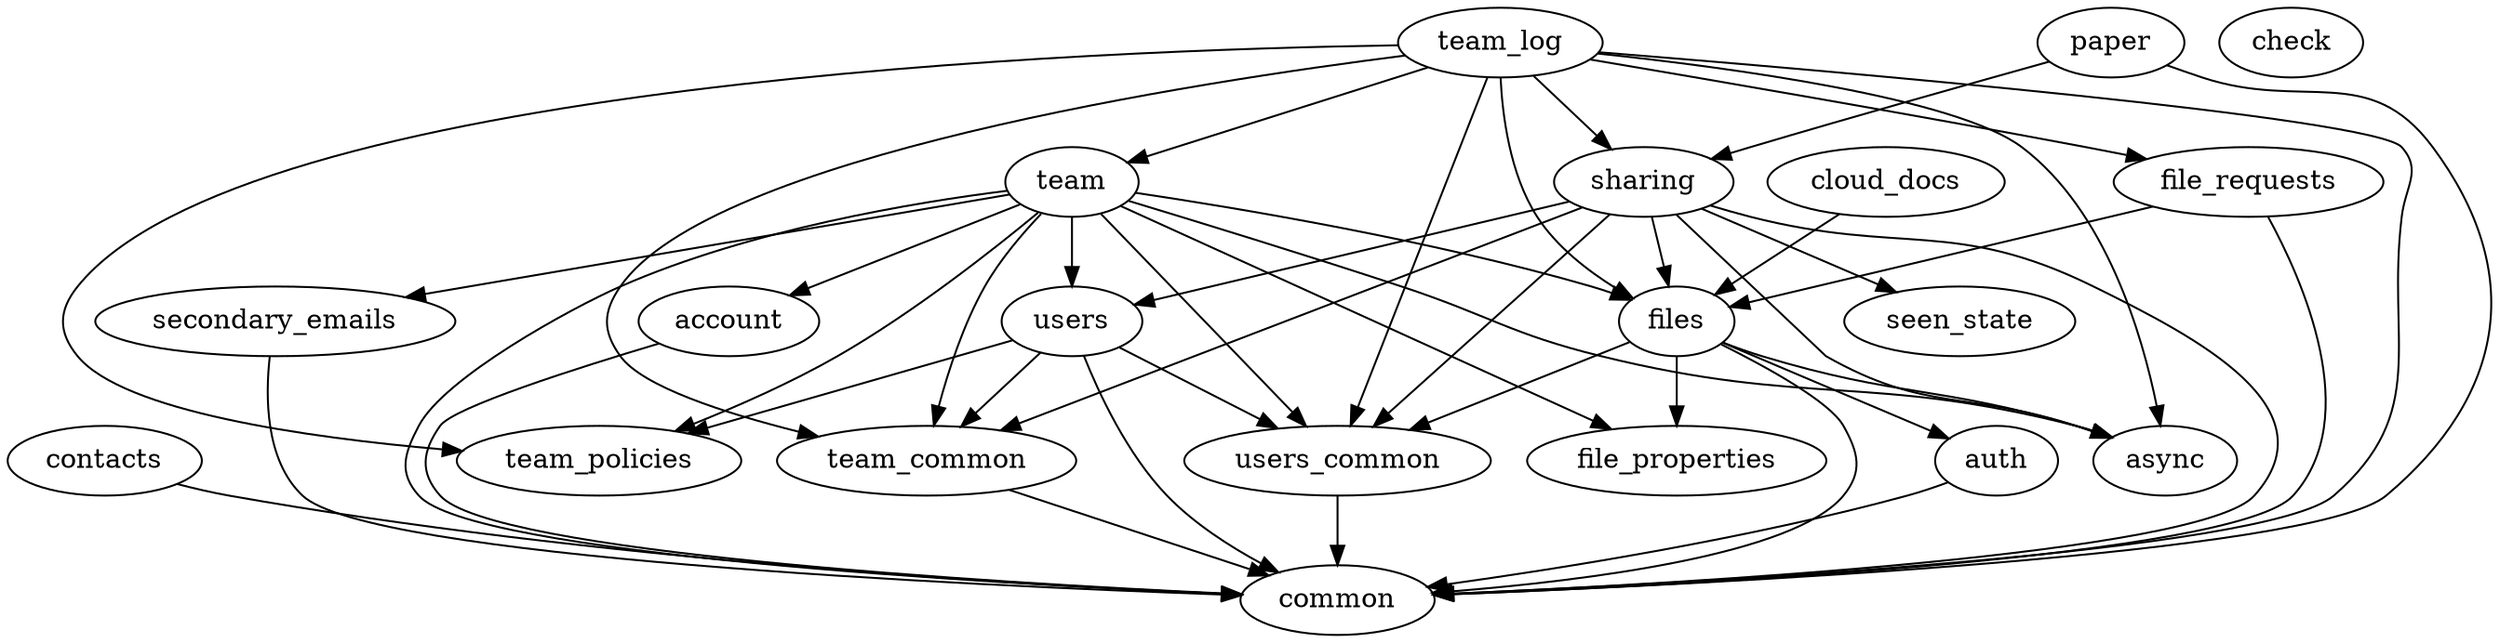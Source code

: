 digraph deps {
    account -> { common };
    async;
    auth -> { common };
    check;
    cloud_docs -> { files };
    common;
    contacts -> { common };
    file_properties;
    file_requests -> { common files };
    files -> { async auth common file_properties users_common };
    paper -> { common sharing };
    secondary_emails -> { common };
    seen_state;
    sharing -> { async common files seen_state team_common users users_common };
    team -> { account async common file_properties files secondary_emails team_common team_policies users users_common };
    team_common -> { common };
    team_log -> { async common file_requests files sharing team team_common team_policies users_common };
    team_policies;
    users -> { common team_common team_policies users_common };
    users_common -> { common };
}
